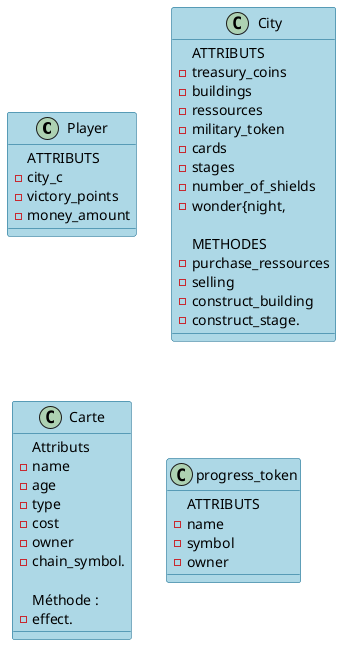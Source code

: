 @startuml
!define MyBackgroundColor #lightblue
!define MyBorderColor #005f87

skinparam class {
  BackgroundColor MyBackgroundColor
  BorderColor MyBorderColor
}

class Player{
    ATTRIBUTS
    -city_c
    -victory_points
    -money_amount
}

class City{
    ATTRIBUTS
    -treasury_coins
    -buildings
    -ressources
    -military_token
    -cards
    -stages
    -number_of_shields
    -wonder{night,

    METHODES
    -purchase_ressources
    -selling
    -construct_building
    -construct_stage.
}

class Carte{
    Attributs
    -name
    -age
    -type
    -cost
    -owner
    -chain_symbol.

    Méthode :
    -effect.
}

class progress_token{
    ATTRIBUTS
   -name
   -symbol
   -owner
}

@enduml